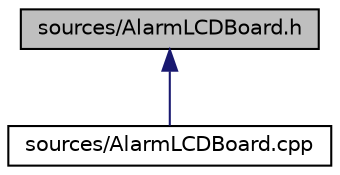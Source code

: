 digraph "sources/AlarmLCDBoard.h"
{
  edge [fontname="Helvetica",fontsize="10",labelfontname="Helvetica",labelfontsize="10"];
  node [fontname="Helvetica",fontsize="10",shape=record];
  Node3 [label="sources/AlarmLCDBoard.h",height=0.2,width=0.4,color="black", fillcolor="grey75", style="filled", fontcolor="black"];
  Node3 -> Node4 [dir="back",color="midnightblue",fontsize="10",style="solid"];
  Node4 [label="sources/AlarmLCDBoard.cpp",height=0.2,width=0.4,color="black", fillcolor="white", style="filled",URL="$_alarm_l_c_d_board_8cpp.html"];
}
